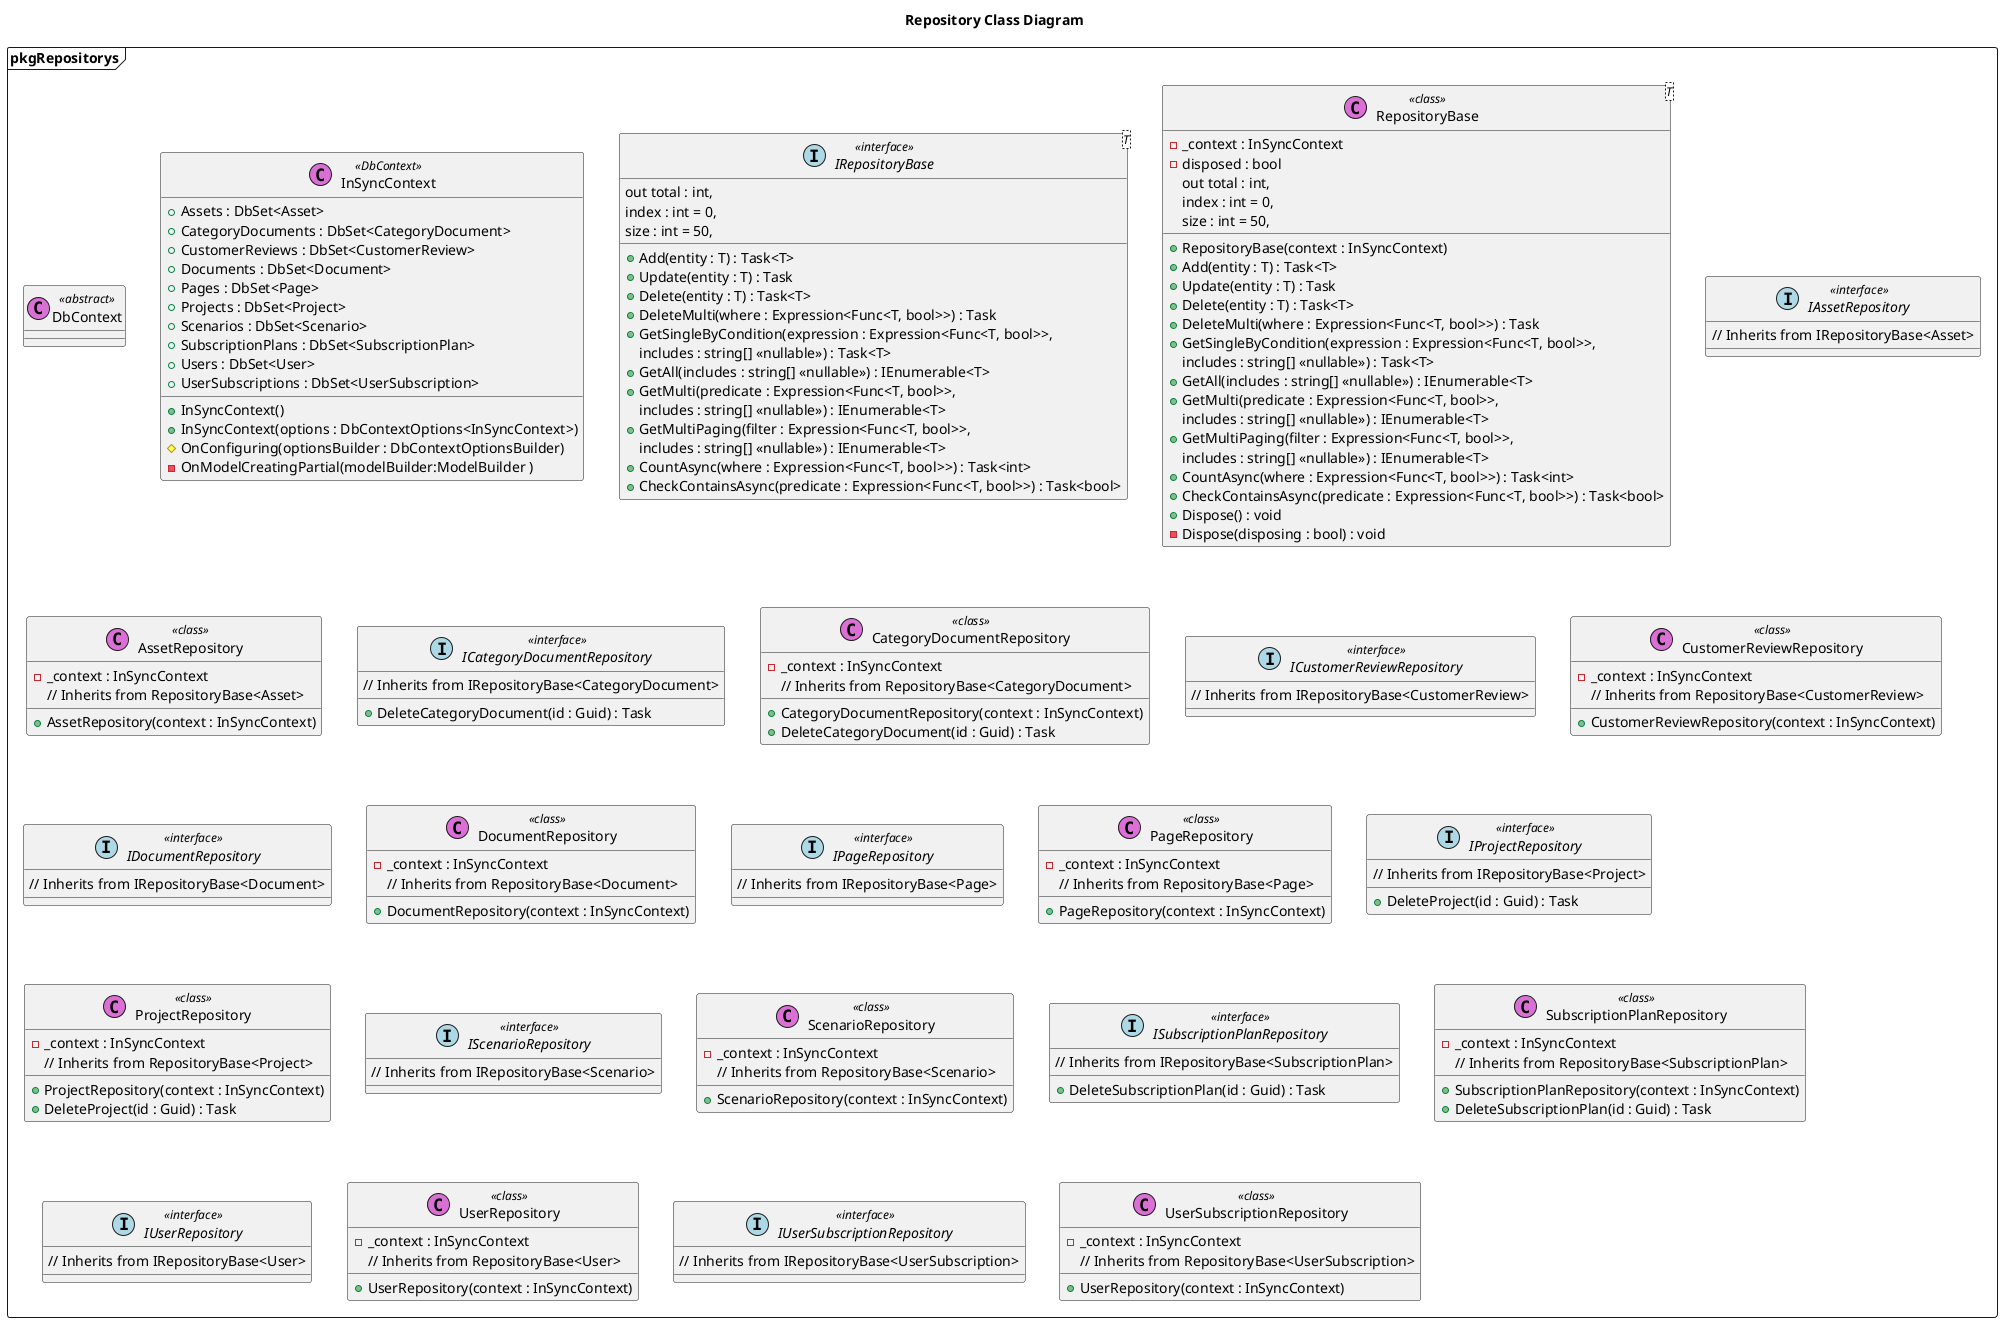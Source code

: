 @startuml Repositorys
Title Repository Class Diagram

'Character	Visibility
'-			private
'#			protected
'~			package private
'+			public

'Extension	<|--	Quan hệ mở rộng từ (là extends hoặc implements nhưng ko có annotations trong code)
'Composition	*--	 Quan hệ gắn kết chặt chẽ : part - of
'Aggregation	o--	Quan hệ liên kết giữa hai thực thể : use, has
'Association	||	Quan hệ liên kết giữa hai thực thể : use, has, contains
'Inheritance	<|--	Quan hệ mở rộng từ (là extends hoặc implements nhưng
'ko có annotations trong code)'


package pkgRepositorys <<Frame>>{
!startsub DbContext
class DbContext <<(C,orchid) abstract>>{
}
!endsub

!startsub InSyncContext
class InSyncContext <<(C,orchid) DbContext>> {
    + InSyncContext()
    + InSyncContext(options : DbContextOptions<InSyncContext>)
    + Assets : DbSet<Asset>
    + CategoryDocuments : DbSet<CategoryDocument>
    + CustomerReviews : DbSet<CustomerReview>
    + Documents : DbSet<Document>
    + Pages : DbSet<Page>
    + Projects : DbSet<Project>
    + Scenarios : DbSet<Scenario>
    + SubscriptionPlans : DbSet<SubscriptionPlan>
    + Users : DbSet<User>
    + UserSubscriptions : DbSet<UserSubscription>
    # OnConfiguring(optionsBuilder : DbContextOptionsBuilder)
    - OnModelCreatingPartial(modelBuilder:ModelBuilder )
}
!endsub

    
!startsub IRepositoryBase
interface IRepositoryBase<T> <<(I,#ADD8E6) interface>> {
    + Add(entity : T) : Task<T>
    + Update(entity : T) : Task
    + Delete(entity : T) : Task<T>
    + DeleteMulti(where : Expression<Func<T, bool>>) : Task
    + GetSingleByCondition(expression : Expression<Func<T, bool>>, 
      includes : string[] <<nullable>>) : Task<T>
    + GetAll(includes : string[] <<nullable>>) : IEnumerable<T>
    + GetMulti(predicate : Expression<Func<T, bool>>, 
      includes : string[] <<nullable>>) : IEnumerable<T>
    + GetMultiPaging(filter : Expression<Func<T, bool>>, 
      out total : int, 
      index : int = 0, 
      size : int = 50, 
      includes : string[] <<nullable>>) : IEnumerable<T>
    + CountAsync(where : Expression<Func<T, bool>>) : Task<int>
    + CheckContainsAsync(predicate : Expression<Func<T, bool>>) : Task<bool>
}

!endsub

!startsub RepositoryBase

class RepositoryBase<T> <<(C,orchid) class>> {
    - _context : InSyncContext
    - disposed : bool
    + RepositoryBase(context : InSyncContext)
    + Add(entity : T) : Task<T>
    + Update(entity : T) : Task
    + Delete(entity : T) : Task<T>
    + DeleteMulti(where : Expression<Func<T, bool>>) : Task
    + GetSingleByCondition(expression : Expression<Func<T, bool>>, 
      includes : string[] <<nullable>>) : Task<T>
    + GetAll(includes : string[] <<nullable>>) : IEnumerable<T>
    + GetMulti(predicate : Expression<Func<T, bool>>, 
      includes : string[] <<nullable>>) : IEnumerable<T>
    + GetMultiPaging(filter : Expression<Func<T, bool>>, 
      out total : int, 
      index : int = 0, 
      size : int = 50, 
      includes : string[] <<nullable>>) : IEnumerable<T>
    + CountAsync(where : Expression<Func<T, bool>>) : Task<int>
    + CheckContainsAsync(predicate : Expression<Func<T, bool>>) : Task<bool>
    + Dispose() : void
    - Dispose(disposing : bool) : void
}
!endsub



!startsub IAssetRepository


!endsub
 
!startsub AssetRepository
interface IAssetRepository <<(I,#ADD8E6) interface>> {
    // Inherits from IRepositoryBase<Asset>
}
class AssetRepository <<(C,orchid) class>> {
    - _context : InSyncContext
    + AssetRepository(context : InSyncContext)
    // Inherits from RepositoryBase<Asset>
}

!endsub


!startsub ICategoryDocumentRepository
interface ICategoryDocumentRepository <<(I,#ADD8E6) interface>> {
    + DeleteCategoryDocument(id : Guid) : Task
    // Inherits from IRepositoryBase<CategoryDocument>
}
!endsub

!startsub CategoryDocumentRepository
class CategoryDocumentRepository <<(C,orchid) class>> {
    - _context : InSyncContext
    + CategoryDocumentRepository(context : InSyncContext)
    + DeleteCategoryDocument(id : Guid) : Task
    // Inherits from RepositoryBase<CategoryDocument>
}
!endsub


!startsub ICustomerReviewRepository
interface ICustomerReviewRepository <<(I,#ADD8E6) interface>> {
    // Inherits from IRepositoryBase<CustomerReview>
}
!endsub

!startsub CustomerReviewRepository
class CustomerReviewRepository <<(C,orchid) class>> {
    - _context : InSyncContext
    + CustomerReviewRepository(context : InSyncContext)
    // Inherits from RepositoryBase<CustomerReview>
}
!endsub


!startsub IDocumentRepository
interface IDocumentRepository <<(I,#ADD8E6) interface>> {
    // Inherits from IRepositoryBase<Document>
}
!endsub

!startsub DocumentRepository
class DocumentRepository <<(C,orchid) class>> {
    - _context : InSyncContext
    + DocumentRepository(context : InSyncContext)
    // Inherits from RepositoryBase<Document>
}
!endsub


!startsub IPageRepository
interface IPageRepository <<(I,#ADD8E6) interface>> {
    // Inherits from IRepositoryBase<Page>
}
!endsub

!startsub PageRepository
class PageRepository <<(C,orchid) class>> {
    - _context : InSyncContext
    + PageRepository(context : InSyncContext)
    // Inherits from RepositoryBase<Page>
}
!endsub


!startsub IProjectRepository
interface IProjectRepository <<(I,#ADD8E6) interface>> {
    + DeleteProject(id : Guid) : Task
    // Inherits from IRepositoryBase<Project>
}
!endsub

!startsub ProjectRepository
class ProjectRepository <<(C,orchid) class>> {
    - _context : InSyncContext
    + ProjectRepository(context : InSyncContext)
    + DeleteProject(id : Guid) : Task
    // Inherits from RepositoryBase<Project>
}
!endsub


!startsub IScenarioRepository
interface IScenarioRepository <<(I,#ADD8E6) interface>> {
    // Inherits from IRepositoryBase<Scenario>
}
!endsub

!startsub ScenarioRepository
class ScenarioRepository <<(C,orchid) class>> {
    - _context : InSyncContext
    + ScenarioRepository(context : InSyncContext)
    // Inherits from RepositoryBase<Scenario>
}
!endsub



!startsub ISubscriptionPlanRepository
interface ISubscriptionPlanRepository <<(I,#ADD8E6) interface>> {
    + DeleteSubscriptionPlan(id : Guid) : Task
    // Inherits from IRepositoryBase<SubscriptionPlan>
}
!endsub

!startsub SubscriptionPlanRepository
class SubscriptionPlanRepository <<(C,orchid) class>> {
    - _context : InSyncContext
    + SubscriptionPlanRepository(context : InSyncContext)
    + DeleteSubscriptionPlan(id : Guid) : Task
    // Inherits from RepositoryBase<SubscriptionPlan>
}
!endsub

!startsub IUserRepository
interface IUserRepository <<(I,#ADD8E6) interface>> {
    // Inherits from IRepositoryBase<User>
}
!endsub

!startsub UserRepository
class UserRepository <<(C,orchid) class>> {
    - _context : InSyncContext
    + UserRepository(context : InSyncContext)
    // Inherits from RepositoryBase<User>
}
!endsub


!startsub IUserSubscriptionRepository
interface IUserSubscriptionRepository <<(I,#ADD8E6) interface>> {
    // Inherits from IRepositoryBase<UserSubscription>
}
!endsub

!startsub UserSubscriptionRepository
class UserSubscriptionRepository <<(C,orchid) class>> {
    - _context : InSyncContext
    + UserRepository(context : InSyncContext)
    // Inherits from RepositoryBase<UserSubscription>
}
!endsub
}
@enduml
